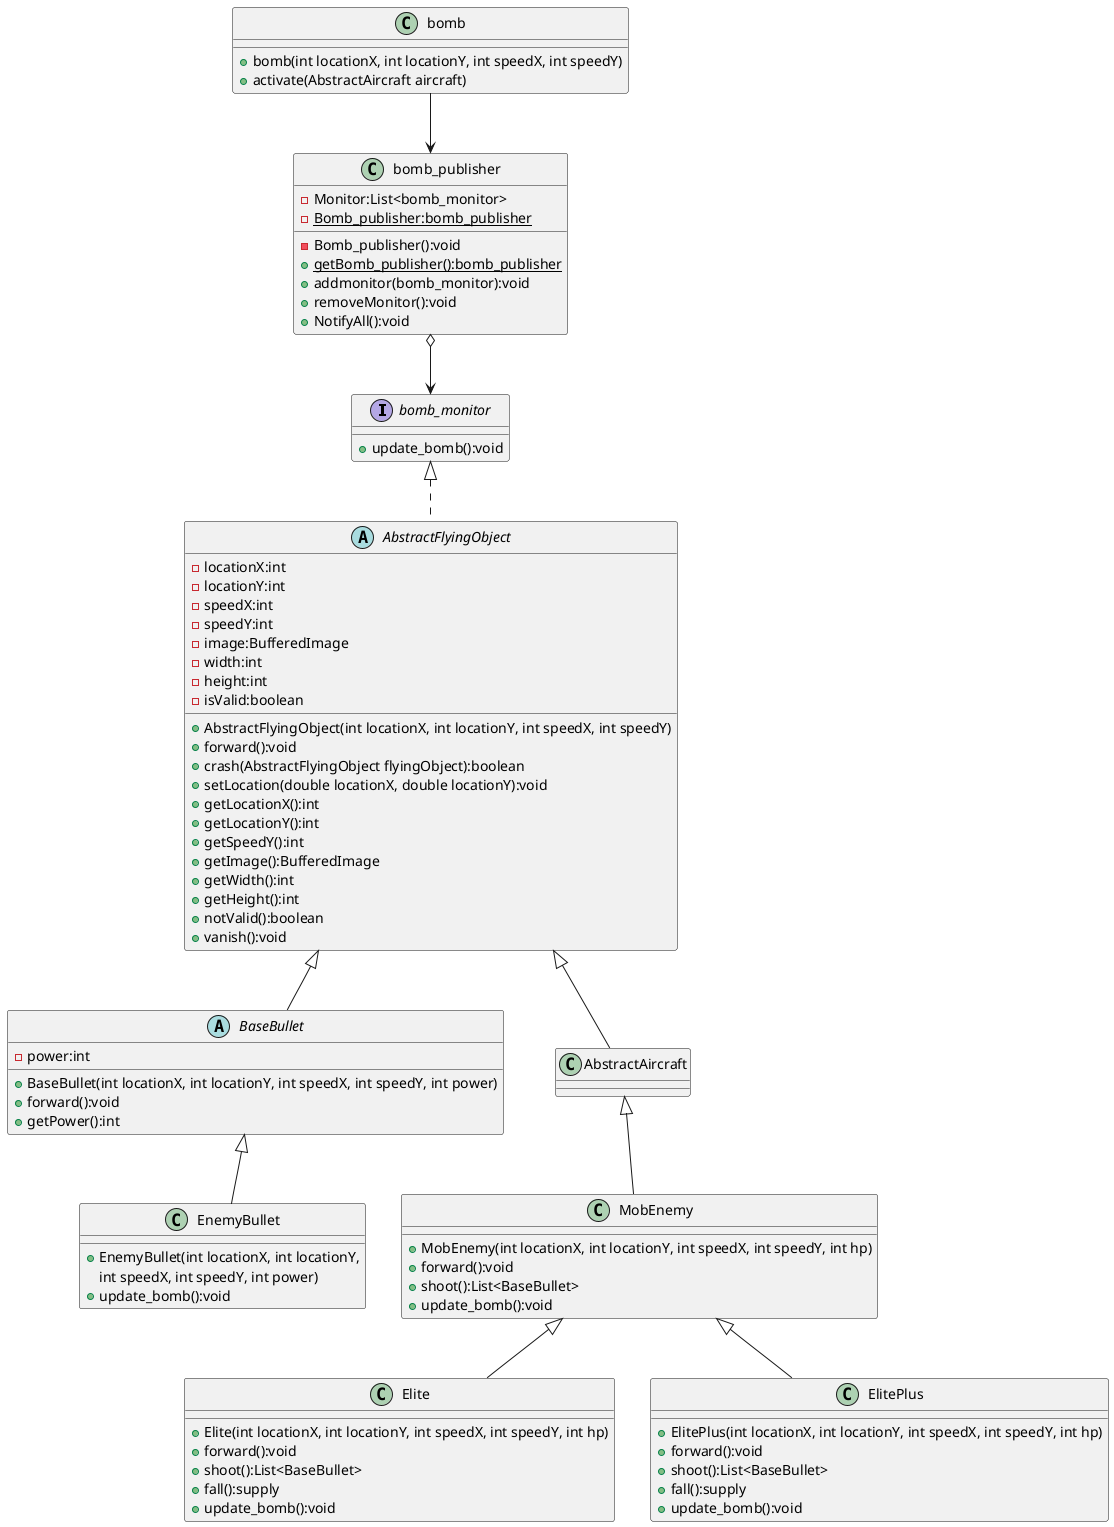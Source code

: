 @startuml
'https://plantuml.com/sequence-diagram

interface bomb_monitor{
    + update_bomb():void
}
class bomb_publisher{
    - Monitor:List<bomb_monitor>
    - {static} Bomb_publisher:bomb_publisher
    - Bomb_publisher():void
    + {static}getBomb_publisher():bomb_publisher
    + addmonitor(bomb_monitor):void
    + removeMonitor():void
    + NotifyAll():void
}
abstract class AbstractFlyingObject
{
    - locationX:int
    - locationY:int
    - speedX:int
    - speedY:int
    - image:BufferedImage
    - width:int
    - height:int
    - isValid:boolean

    + AbstractFlyingObject(int locationX, int locationY, int speedX, int speedY)
    + forward():void
    + crash(AbstractFlyingObject flyingObject):boolean
    + setLocation(double locationX, double locationY):void
    + getLocationX():int
    + getLocationY():int
    + getSpeedY():int
    + getImage():BufferedImage
    + getWidth():int
    + getHeight():int
    + notValid():boolean
    + vanish():void
}
class bomb{
    + bomb(int locationX, int locationY, int speedX, int speedY)
    + activate(AbstractAircraft aircraft)
}
class MobEnemy {
    + MobEnemy(int locationX, int locationY, int speedX, int speedY, int hp)
    + forward():void
    + shoot():List<BaseBullet>
    + update_bomb():void
}
class Elite{
    + Elite(int locationX, int locationY, int speedX, int speedY, int hp)
    + forward():void
    + shoot():List<BaseBullet>
    + fall():supply
    + update_bomb():void
}
class ElitePlus{
    + ElitePlus(int locationX, int locationY, int speedX, int speedY, int hp)
    + forward():void
    + shoot():List<BaseBullet>
    + fall():supply
    + update_bomb():void
}
class EnemyBullet {
    + EnemyBullet(int locationX, int locationY,
     int speedX, int speedY, int power)
    + update_bomb():void
}
abstract class BaseBullet
{
    - power:int
    + BaseBullet(int locationX, int locationY, int speedX, int speedY, int power)
    + forward():void
	+ getPower():int
}
bomb_monitor <|.. AbstractFlyingObject
bomb_publisher o--> bomb_monitor
bomb --> bomb_publisher
BaseBullet <|-- EnemyBullet
AbstractFlyingObject <|-- AbstractAircraft
AbstractFlyingObject <|-- BaseBullet
AbstractAircraft <|-- MobEnemy
MobEnemy <|-- Elite
MobEnemy <|-- ElitePlus
@enduml